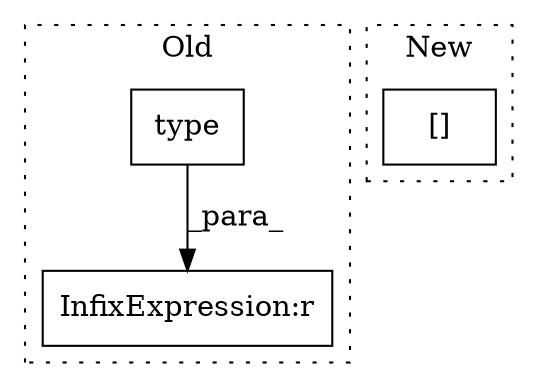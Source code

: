 digraph G {
subgraph cluster0 {
1 [label="type" a="32" s="15112,15122" l="5,1" shape="box"];
3 [label="InfixExpression:r" a="27" s="15123" l="4" shape="box"];
label = "Old";
style="dotted";
}
subgraph cluster1 {
2 [label="[]" a="2" s="15875,15894" l="16,1" shape="box"];
label = "New";
style="dotted";
}
1 -> 3 [label="_para_"];
}
